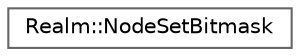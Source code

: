 digraph "Graphical Class Hierarchy"
{
 // LATEX_PDF_SIZE
  bgcolor="transparent";
  edge [fontname=Helvetica,fontsize=10,labelfontname=Helvetica,labelfontsize=10];
  node [fontname=Helvetica,fontsize=10,shape=box,height=0.2,width=0.4];
  rankdir="LR";
  Node0 [id="Node000000",label="Realm::NodeSetBitmask",height=0.2,width=0.4,color="grey40", fillcolor="white", style="filled",URL="$classRealm_1_1NodeSetBitmask.html",tooltip=" "];
}

